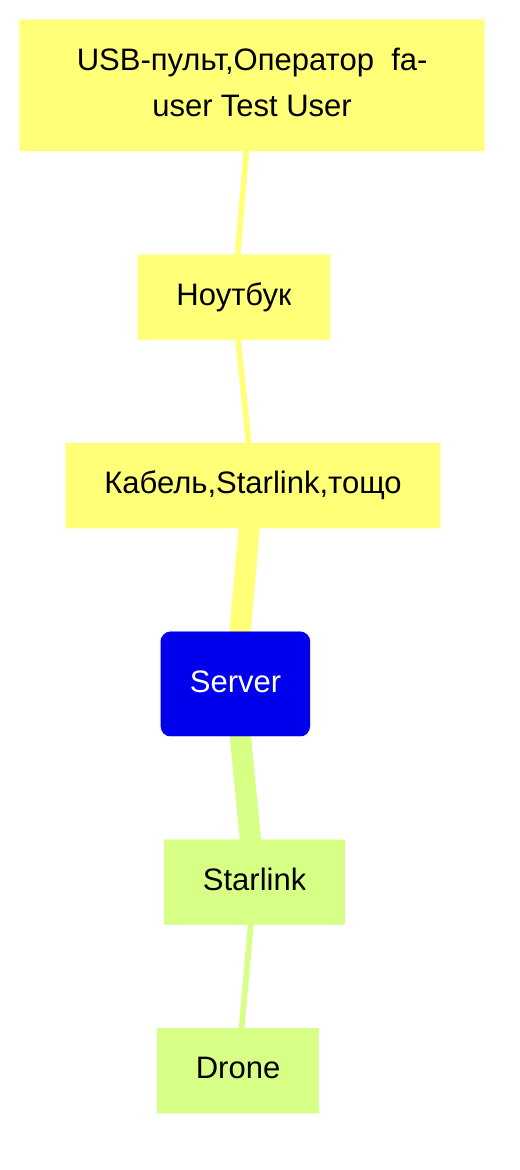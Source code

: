 mindmap
Root(Server)
    S[Кабель,Starlink,тощо]
        N[Ноутбук]
            O[USB-пульт,Оператор fa:fa-solid fa-user Test User]
    S[Starlink]
        D[Drone]
